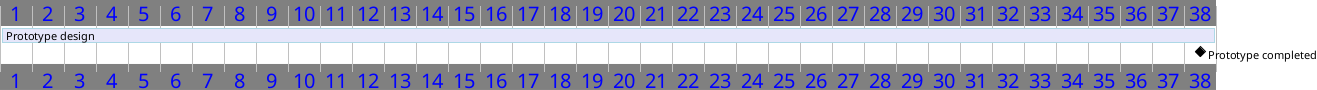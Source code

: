 {
  "sha1": "7pdb0hceoewnqr11p3ll1y5409w17ky",
  "insertion": {
    "when": "2024-05-30T20:48:21.250Z",
    "user": "plantuml@gmail.com"
  }
}
@startgantt

<style>
timeline {
    BackGroundColor Grey
    FontName Helvetica
    FontSize 20
    FontColor Blue
}
</style>

[Prototype design] as [TASK1] lasts 38 days
[TASK1] is colored in Lavender/LightBlue
[Prototype completed] happens at [TASK1]'s end

@endgantt
